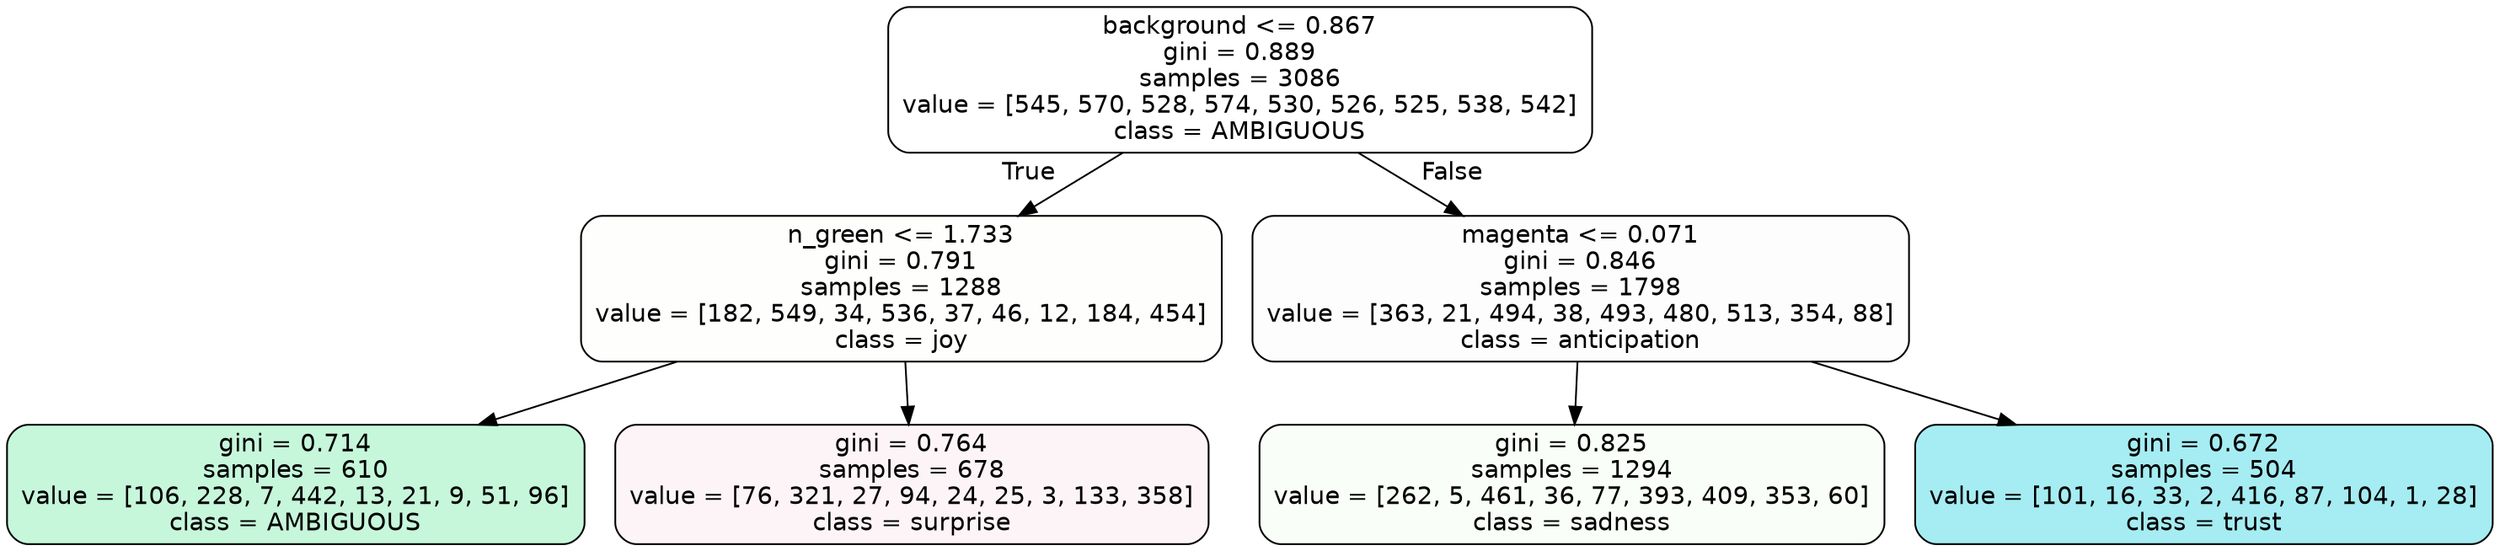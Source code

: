 digraph Tree {
node [shape=box, style="filled, rounded", color="black", fontname=helvetica] ;
edge [fontname=helvetica] ;
0 [label="background <= 0.867\ngini = 0.889\nsamples = 3086\nvalue = [545, 570, 528, 574, 530, 526, 525, 538, 542]\nclass = AMBIGUOUS", fillcolor="#39e58100"] ;
1 [label="n_green <= 1.733\ngini = 0.791\nsamples = 1288\nvalue = [182, 549, 34, 536, 37, 46, 12, 184, 454]\nclass = joy", fillcolor="#d7e53902"] ;
0 -> 1 [labeldistance=2.5, labelangle=45, headlabel="True"] ;
2 [label="gini = 0.714\nsamples = 610\nvalue = [106, 228, 7, 442, 13, 21, 9, 51, 96]\nclass = AMBIGUOUS", fillcolor="#39e58149"] ;
1 -> 2 ;
3 [label="gini = 0.764\nsamples = 678\nvalue = [76, 321, 27, 94, 24, 25, 3, 133, 358]\nclass = surprise", fillcolor="#e539640d"] ;
1 -> 3 ;
4 [label="magenta <= 0.071\ngini = 0.846\nsamples = 1798\nvalue = [363, 21, 494, 38, 493, 480, 513, 354, 88]\nclass = anticipation", fillcolor="#8139e502"] ;
0 -> 4 [labeldistance=2.5, labelangle=-45, headlabel="False"] ;
5 [label="gini = 0.825\nsamples = 1294\nvalue = [262, 5, 461, 36, 77, 393, 409, 353, 60]\nclass = sadness", fillcolor="#64e53908"] ;
4 -> 5 ;
6 [label="gini = 0.672\nsamples = 504\nvalue = [101, 16, 33, 2, 416, 87, 104, 1, 28]\nclass = trust", fillcolor="#39d7e574"] ;
4 -> 6 ;
}